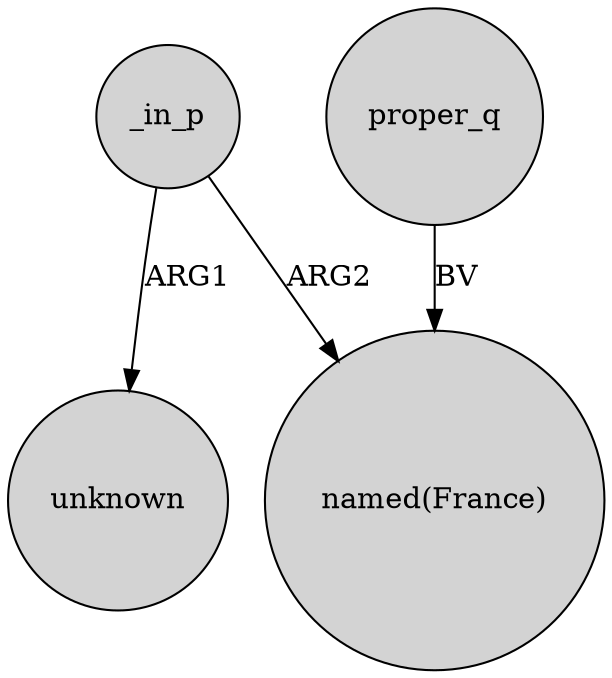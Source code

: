 digraph {
	node [shape=circle style=filled]
	_in_p -> "named(France)" [label=ARG2]
	_in_p -> unknown [label=ARG1]
	proper_q -> "named(France)" [label=BV]
}
